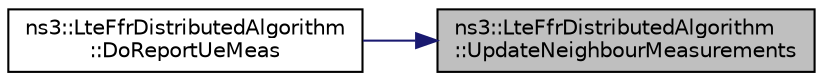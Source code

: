 digraph "ns3::LteFfrDistributedAlgorithm::UpdateNeighbourMeasurements"
{
 // LATEX_PDF_SIZE
  edge [fontname="Helvetica",fontsize="10",labelfontname="Helvetica",labelfontsize="10"];
  node [fontname="Helvetica",fontsize="10",shape=record];
  rankdir="RL";
  Node1 [label="ns3::LteFfrDistributedAlgorithm\l::UpdateNeighbourMeasurements",height=0.2,width=0.4,color="black", fillcolor="grey75", style="filled", fontcolor="black",tooltip="Initialize up link RGB maps function."];
  Node1 -> Node2 [dir="back",color="midnightblue",fontsize="10",style="solid",fontname="Helvetica"];
  Node2 [label="ns3::LteFfrDistributedAlgorithm\l::DoReportUeMeas",height=0.2,width=0.4,color="black", fillcolor="white", style="filled",URL="$classns3_1_1_lte_ffr_distributed_algorithm.html#ab56de39fead05b50d0528f2b5404a692",tooltip="Implementation of LteFfrRrcSapProvider::ReportUeMeas."];
}
